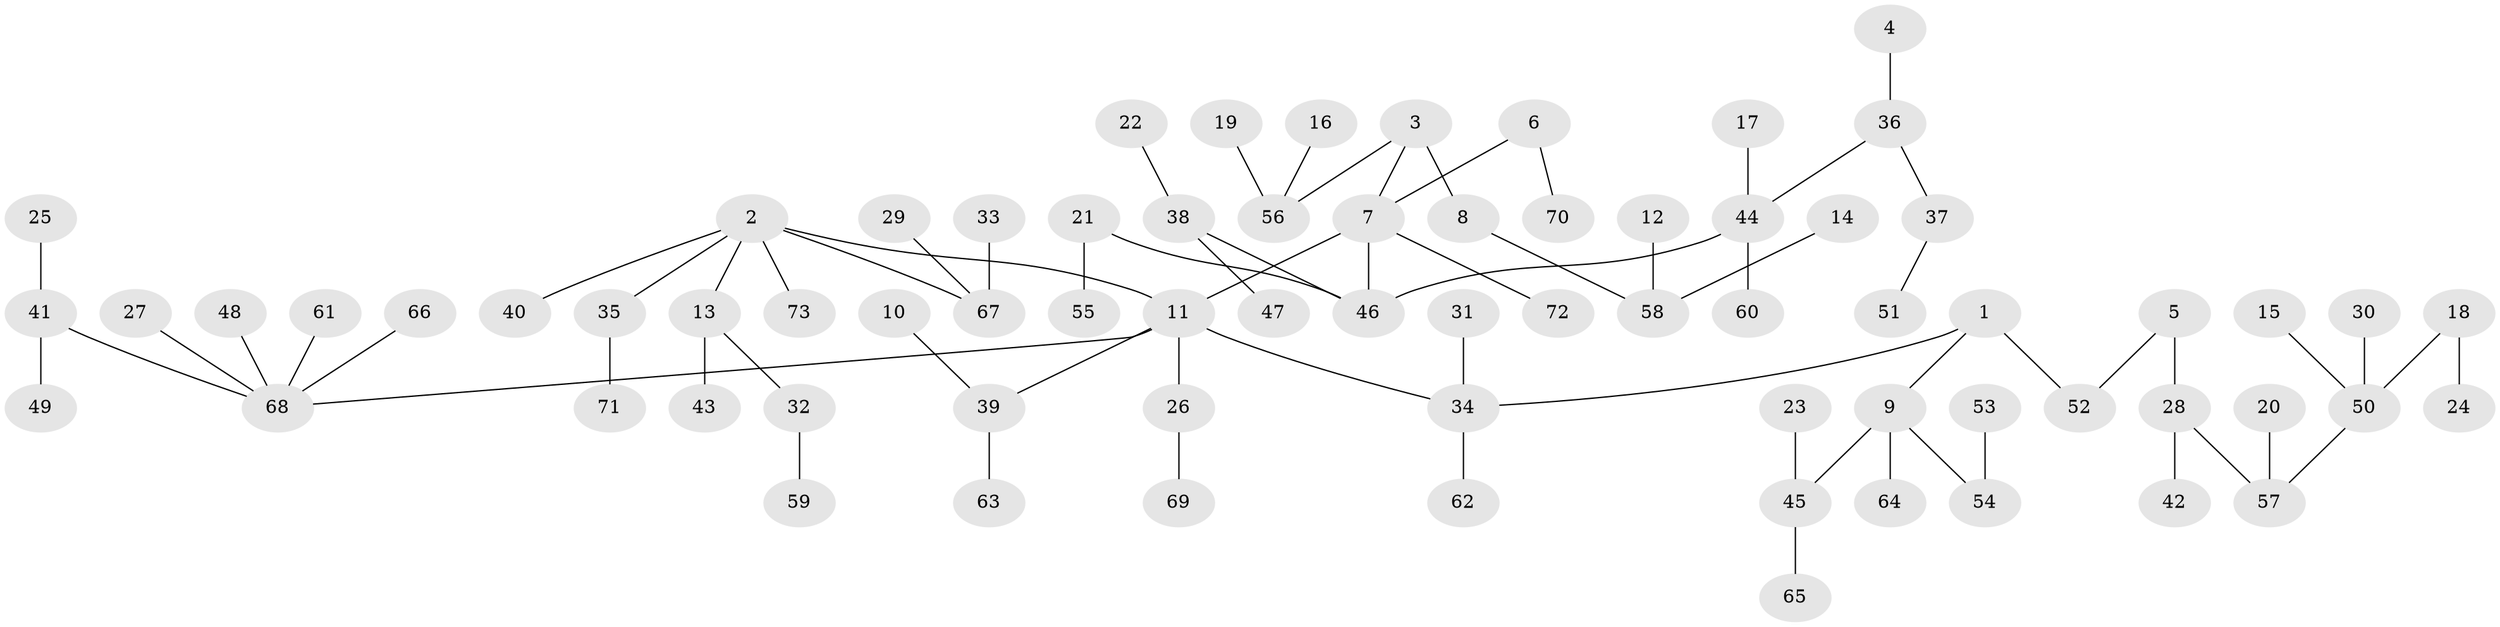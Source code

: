 // original degree distribution, {6: 0.0136986301369863, 7: 0.0136986301369863, 5: 0.04794520547945205, 3: 0.136986301369863, 4: 0.0684931506849315, 1: 0.5547945205479452, 2: 0.1643835616438356}
// Generated by graph-tools (version 1.1) at 2025/02/03/09/25 03:02:16]
// undirected, 73 vertices, 72 edges
graph export_dot {
graph [start="1"]
  node [color=gray90,style=filled];
  1;
  2;
  3;
  4;
  5;
  6;
  7;
  8;
  9;
  10;
  11;
  12;
  13;
  14;
  15;
  16;
  17;
  18;
  19;
  20;
  21;
  22;
  23;
  24;
  25;
  26;
  27;
  28;
  29;
  30;
  31;
  32;
  33;
  34;
  35;
  36;
  37;
  38;
  39;
  40;
  41;
  42;
  43;
  44;
  45;
  46;
  47;
  48;
  49;
  50;
  51;
  52;
  53;
  54;
  55;
  56;
  57;
  58;
  59;
  60;
  61;
  62;
  63;
  64;
  65;
  66;
  67;
  68;
  69;
  70;
  71;
  72;
  73;
  1 -- 9 [weight=1.0];
  1 -- 34 [weight=1.0];
  1 -- 52 [weight=1.0];
  2 -- 11 [weight=1.0];
  2 -- 13 [weight=1.0];
  2 -- 35 [weight=1.0];
  2 -- 40 [weight=1.0];
  2 -- 67 [weight=1.0];
  2 -- 73 [weight=1.0];
  3 -- 7 [weight=1.0];
  3 -- 8 [weight=1.0];
  3 -- 56 [weight=1.0];
  4 -- 36 [weight=1.0];
  5 -- 28 [weight=1.0];
  5 -- 52 [weight=1.0];
  6 -- 7 [weight=1.0];
  6 -- 70 [weight=1.0];
  7 -- 11 [weight=1.0];
  7 -- 46 [weight=1.0];
  7 -- 72 [weight=1.0];
  8 -- 58 [weight=1.0];
  9 -- 45 [weight=1.0];
  9 -- 54 [weight=1.0];
  9 -- 64 [weight=1.0];
  10 -- 39 [weight=1.0];
  11 -- 26 [weight=1.0];
  11 -- 34 [weight=1.0];
  11 -- 39 [weight=1.0];
  11 -- 68 [weight=1.0];
  12 -- 58 [weight=1.0];
  13 -- 32 [weight=1.0];
  13 -- 43 [weight=1.0];
  14 -- 58 [weight=1.0];
  15 -- 50 [weight=1.0];
  16 -- 56 [weight=1.0];
  17 -- 44 [weight=1.0];
  18 -- 24 [weight=1.0];
  18 -- 50 [weight=1.0];
  19 -- 56 [weight=1.0];
  20 -- 57 [weight=1.0];
  21 -- 46 [weight=1.0];
  21 -- 55 [weight=1.0];
  22 -- 38 [weight=1.0];
  23 -- 45 [weight=1.0];
  25 -- 41 [weight=1.0];
  26 -- 69 [weight=1.0];
  27 -- 68 [weight=1.0];
  28 -- 42 [weight=1.0];
  28 -- 57 [weight=1.0];
  29 -- 67 [weight=1.0];
  30 -- 50 [weight=1.0];
  31 -- 34 [weight=1.0];
  32 -- 59 [weight=1.0];
  33 -- 67 [weight=1.0];
  34 -- 62 [weight=1.0];
  35 -- 71 [weight=1.0];
  36 -- 37 [weight=1.0];
  36 -- 44 [weight=1.0];
  37 -- 51 [weight=1.0];
  38 -- 46 [weight=1.0];
  38 -- 47 [weight=1.0];
  39 -- 63 [weight=1.0];
  41 -- 49 [weight=1.0];
  41 -- 68 [weight=1.0];
  44 -- 46 [weight=1.0];
  44 -- 60 [weight=1.0];
  45 -- 65 [weight=1.0];
  48 -- 68 [weight=1.0];
  50 -- 57 [weight=1.0];
  53 -- 54 [weight=1.0];
  61 -- 68 [weight=1.0];
  66 -- 68 [weight=1.0];
}
